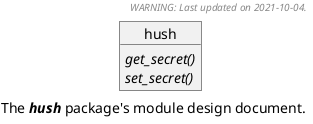 @startuml

caption The //**hush**// package's module design document.

header
//WARNING: Last updated on 2021-10-04.//
endheader

object hush {
    //get_secret()//
    //set_secret()//
}

object hush.hush {
    get_secret()
    set_secret()
}

object hush.cli {
    main()
    parse_cli_args()
    run_get()
    run_set()
}

object hush.plugin {
    //manager()//
}

object hush.plugin.host {
    manager()
}

object hush.plugin.specs {
    get_secret()
    set_secret()
}

object hush.plugin.builtin {
    pass_get()
    pass_set()
    envvar_get()
    envvar_set()
}

hush --> hush.hush
hush.cli --> hush.hush
hush.hush --> hush.plugin
hush.plugin --> hush.plugin.host
hush.plugin.host --> hush.plugin.specs
hush.plugin.host --> hush.plugin.builtin

@enduml
